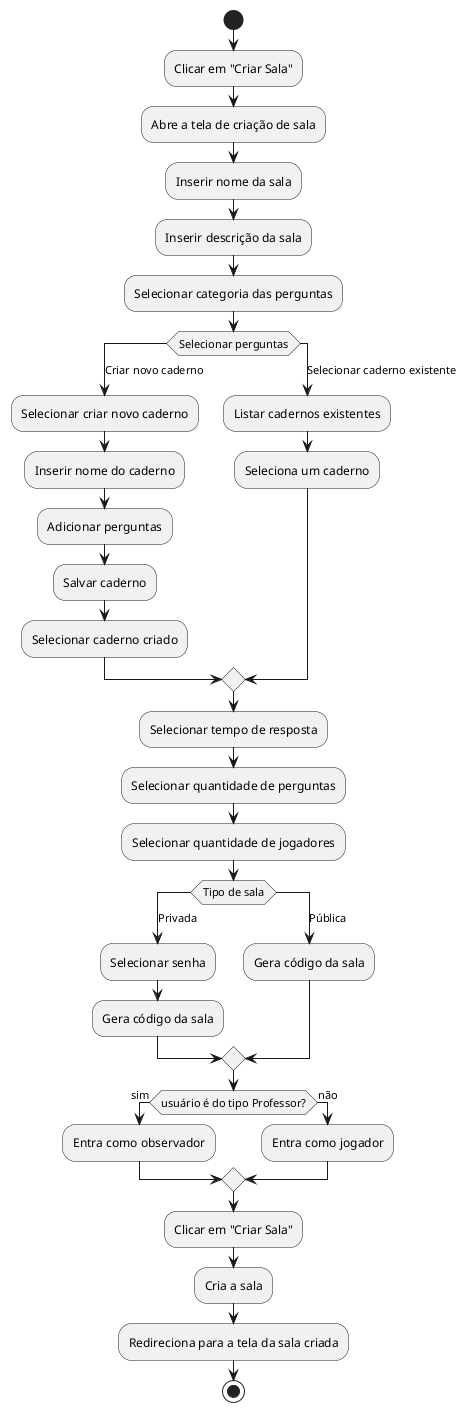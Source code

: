 @startuml criar_sala
start
:Clicar em "Criar Sala";
:Abre a tela de criação de sala;
:Inserir nome da sala;
:Inserir descrição da sala;
:Selecionar categoria das perguntas;
switch (Selecionar perguntas)
case (Criar novo caderno)
    :Selecionar criar novo caderno;
    :Inserir nome do caderno;
    :Adicionar perguntas;
    :Salvar caderno;
    :Selecionar caderno criado;
case (Selecionar caderno existente)
    :Listar cadernos existentes;
    :Seleciona um caderno;
endswitch
:Selecionar tempo de resposta;
:Selecionar quantidade de perguntas;
:Selecionar quantidade de jogadores;
switch (Tipo de sala)
case (Privada)
    :Selecionar senha;
    :Gera código da sala;
case (Pública)
    :Gera código da sala;
endswitch
if (usuário é do tipo Professor?) then (sim)
    :Entra como observador;
else (não)
    :Entra como jogador;
endif
:Clicar em "Criar Sala";
:Cria a sala;
:Redireciona para a tela da sala criada;
stop

@enduml